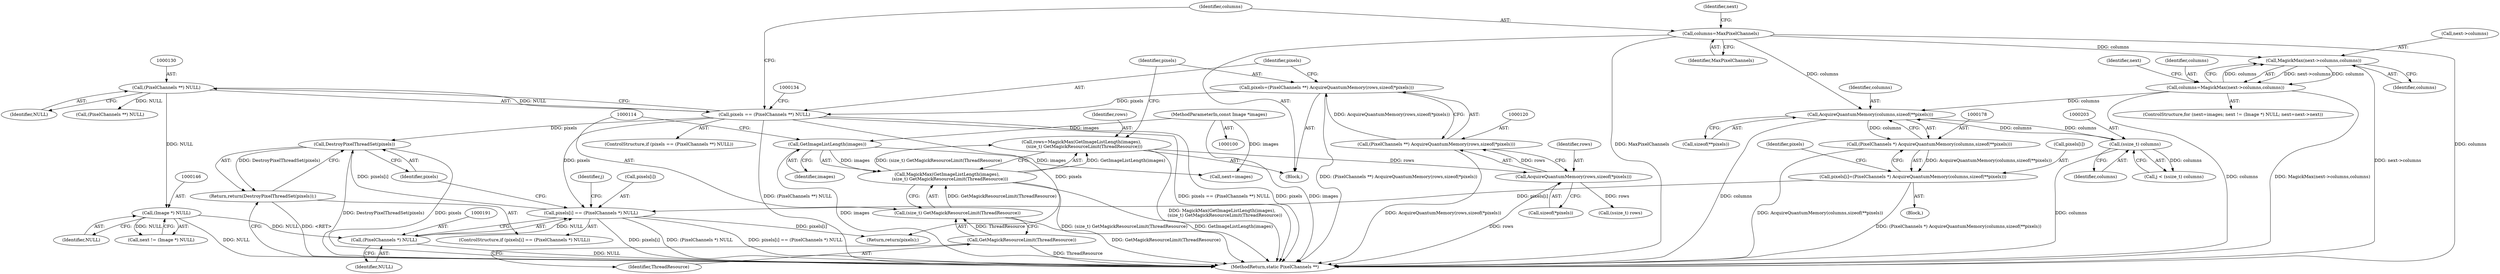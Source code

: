 digraph "0_ImageMagick6_025e77fcb2f45b21689931ba3bf74eac153afa48@API" {
"1000194" [label="(Call,DestroyPixelThreadSet(pixels))"];
"1000186" [label="(Call,pixels[i] == (PixelChannels *) NULL)"];
"1000127" [label="(Call,pixels == (PixelChannels **) NULL)"];
"1000117" [label="(Call,pixels=(PixelChannels **) AcquireQuantumMemory(rows,sizeof(*pixels)))"];
"1000119" [label="(Call,(PixelChannels **) AcquireQuantumMemory(rows,sizeof(*pixels)))"];
"1000121" [label="(Call,AcquireQuantumMemory(rows,sizeof(*pixels)))"];
"1000108" [label="(Call,rows=MagickMax(GetImageListLength(images),\n    (size_t) GetMagickResourceLimit(ThreadResource)))"];
"1000110" [label="(Call,MagickMax(GetImageListLength(images),\n    (size_t) GetMagickResourceLimit(ThreadResource)))"];
"1000111" [label="(Call,GetImageListLength(images))"];
"1000101" [label="(MethodParameterIn,const Image *images)"];
"1000113" [label="(Call,(size_t) GetMagickResourceLimit(ThreadResource))"];
"1000115" [label="(Call,GetMagickResourceLimit(ThreadResource))"];
"1000129" [label="(Call,(PixelChannels **) NULL)"];
"1000173" [label="(Call,pixels[i]=(PixelChannels *) AcquireQuantumMemory(columns,sizeof(**pixels)))"];
"1000177" [label="(Call,(PixelChannels *) AcquireQuantumMemory(columns,sizeof(**pixels)))"];
"1000179" [label="(Call,AcquireQuantumMemory(columns,sizeof(**pixels)))"];
"1000153" [label="(Call,columns=MagickMax(next->columns,columns))"];
"1000155" [label="(Call,MagickMax(next->columns,columns))"];
"1000136" [label="(Call,columns=MaxPixelChannels)"];
"1000202" [label="(Call,(ssize_t) columns)"];
"1000190" [label="(Call,(PixelChannels *) NULL)"];
"1000145" [label="(Call,(Image *) NULL)"];
"1000193" [label="(Return,return(DestroyPixelThreadSet(pixels));)"];
"1000137" [label="(Identifier,columns)"];
"1000109" [label="(Identifier,rows)"];
"1000204" [label="(Identifier,columns)"];
"1000171" [label="(Block,)"];
"1000149" [label="(Identifier,next)"];
"1000102" [label="(Block,)"];
"1000121" [label="(Call,AcquireQuantumMemory(rows,sizeof(*pixels)))"];
"1000141" [label="(Identifier,next)"];
"1000126" [label="(ControlStructure,if (pixels == (PixelChannels **) NULL))"];
"1000147" [label="(Identifier,NULL)"];
"1000153" [label="(Call,columns=MagickMax(next->columns,columns))"];
"1000193" [label="(Return,return(DestroyPixelThreadSet(pixels));)"];
"1000202" [label="(Call,(ssize_t) columns)"];
"1000198" [label="(Identifier,j)"];
"1000129" [label="(Call,(PixelChannels **) NULL)"];
"1000156" [label="(Call,next->columns)"];
"1000122" [label="(Identifier,rows)"];
"1000127" [label="(Call,pixels == (PixelChannels **) NULL)"];
"1000229" [label="(Return,return(pixels);)"];
"1000101" [label="(MethodParameterIn,const Image *images)"];
"1000180" [label="(Identifier,columns)"];
"1000118" [label="(Identifier,pixels)"];
"1000177" [label="(Call,(PixelChannels *) AcquireQuantumMemory(columns,sizeof(**pixels)))"];
"1000192" [label="(Identifier,NULL)"];
"1000195" [label="(Identifier,pixels)"];
"1000231" [label="(MethodReturn,static PixelChannels **)"];
"1000119" [label="(Call,(PixelChannels **) AcquireQuantumMemory(rows,sizeof(*pixels)))"];
"1000194" [label="(Call,DestroyPixelThreadSet(pixels))"];
"1000112" [label="(Identifier,images)"];
"1000139" [label="(ControlStructure,for (next=images; next != (Image *) NULL; next=next->next))"];
"1000159" [label="(Identifier,columns)"];
"1000186" [label="(Call,pixels[i] == (PixelChannels *) NULL)"];
"1000190" [label="(Call,(PixelChannels *) NULL)"];
"1000143" [label="(Call,next != (Image *) NULL)"];
"1000115" [label="(Call,GetMagickResourceLimit(ThreadResource))"];
"1000136" [label="(Call,columns=MaxPixelChannels)"];
"1000131" [label="(Identifier,NULL)"];
"1000166" [label="(Call,(ssize_t) rows)"];
"1000188" [label="(Identifier,pixels)"];
"1000187" [label="(Call,pixels[i])"];
"1000200" [label="(Call,j < (ssize_t) columns)"];
"1000128" [label="(Identifier,pixels)"];
"1000173" [label="(Call,pixels[i]=(PixelChannels *) AcquireQuantumMemory(columns,sizeof(**pixels)))"];
"1000123" [label="(Call,sizeof(*pixels))"];
"1000116" [label="(Identifier,ThreadResource)"];
"1000133" [label="(Call,(PixelChannels **) NULL)"];
"1000179" [label="(Call,AcquireQuantumMemory(columns,sizeof(**pixels)))"];
"1000155" [label="(Call,MagickMax(next->columns,columns))"];
"1000138" [label="(Identifier,MaxPixelChannels)"];
"1000113" [label="(Call,(size_t) GetMagickResourceLimit(ThreadResource))"];
"1000111" [label="(Call,GetImageListLength(images))"];
"1000145" [label="(Call,(Image *) NULL)"];
"1000140" [label="(Call,next=images)"];
"1000108" [label="(Call,rows=MagickMax(GetImageListLength(images),\n    (size_t) GetMagickResourceLimit(ThreadResource)))"];
"1000154" [label="(Identifier,columns)"];
"1000117" [label="(Call,pixels=(PixelChannels **) AcquireQuantumMemory(rows,sizeof(*pixels)))"];
"1000181" [label="(Call,sizeof(**pixels))"];
"1000185" [label="(ControlStructure,if (pixels[i] == (PixelChannels *) NULL))"];
"1000174" [label="(Call,pixels[i])"];
"1000110" [label="(Call,MagickMax(GetImageListLength(images),\n    (size_t) GetMagickResourceLimit(ThreadResource)))"];
"1000194" -> "1000193"  [label="AST: "];
"1000194" -> "1000195"  [label="CFG: "];
"1000195" -> "1000194"  [label="AST: "];
"1000193" -> "1000194"  [label="CFG: "];
"1000194" -> "1000231"  [label="DDG: DestroyPixelThreadSet(pixels)"];
"1000194" -> "1000231"  [label="DDG: pixels"];
"1000194" -> "1000193"  [label="DDG: DestroyPixelThreadSet(pixels)"];
"1000186" -> "1000194"  [label="DDG: pixels[i]"];
"1000127" -> "1000194"  [label="DDG: pixels"];
"1000186" -> "1000185"  [label="AST: "];
"1000186" -> "1000190"  [label="CFG: "];
"1000187" -> "1000186"  [label="AST: "];
"1000190" -> "1000186"  [label="AST: "];
"1000195" -> "1000186"  [label="CFG: "];
"1000198" -> "1000186"  [label="CFG: "];
"1000186" -> "1000231"  [label="DDG: pixels[i] == (PixelChannels *) NULL"];
"1000186" -> "1000231"  [label="DDG: pixels[i]"];
"1000186" -> "1000231"  [label="DDG: (PixelChannels *) NULL"];
"1000127" -> "1000186"  [label="DDG: pixels"];
"1000173" -> "1000186"  [label="DDG: pixels[i]"];
"1000190" -> "1000186"  [label="DDG: NULL"];
"1000186" -> "1000229"  [label="DDG: pixels[i]"];
"1000127" -> "1000126"  [label="AST: "];
"1000127" -> "1000129"  [label="CFG: "];
"1000128" -> "1000127"  [label="AST: "];
"1000129" -> "1000127"  [label="AST: "];
"1000134" -> "1000127"  [label="CFG: "];
"1000137" -> "1000127"  [label="CFG: "];
"1000127" -> "1000231"  [label="DDG: (PixelChannels **) NULL"];
"1000127" -> "1000231"  [label="DDG: pixels == (PixelChannels **) NULL"];
"1000127" -> "1000231"  [label="DDG: pixels"];
"1000117" -> "1000127"  [label="DDG: pixels"];
"1000129" -> "1000127"  [label="DDG: NULL"];
"1000127" -> "1000229"  [label="DDG: pixels"];
"1000117" -> "1000102"  [label="AST: "];
"1000117" -> "1000119"  [label="CFG: "];
"1000118" -> "1000117"  [label="AST: "];
"1000119" -> "1000117"  [label="AST: "];
"1000128" -> "1000117"  [label="CFG: "];
"1000117" -> "1000231"  [label="DDG: (PixelChannels **) AcquireQuantumMemory(rows,sizeof(*pixels))"];
"1000119" -> "1000117"  [label="DDG: AcquireQuantumMemory(rows,sizeof(*pixels))"];
"1000119" -> "1000121"  [label="CFG: "];
"1000120" -> "1000119"  [label="AST: "];
"1000121" -> "1000119"  [label="AST: "];
"1000119" -> "1000231"  [label="DDG: AcquireQuantumMemory(rows,sizeof(*pixels))"];
"1000121" -> "1000119"  [label="DDG: rows"];
"1000121" -> "1000123"  [label="CFG: "];
"1000122" -> "1000121"  [label="AST: "];
"1000123" -> "1000121"  [label="AST: "];
"1000121" -> "1000231"  [label="DDG: rows"];
"1000108" -> "1000121"  [label="DDG: rows"];
"1000121" -> "1000166"  [label="DDG: rows"];
"1000108" -> "1000102"  [label="AST: "];
"1000108" -> "1000110"  [label="CFG: "];
"1000109" -> "1000108"  [label="AST: "];
"1000110" -> "1000108"  [label="AST: "];
"1000118" -> "1000108"  [label="CFG: "];
"1000108" -> "1000231"  [label="DDG: MagickMax(GetImageListLength(images),\n    (size_t) GetMagickResourceLimit(ThreadResource))"];
"1000110" -> "1000108"  [label="DDG: GetImageListLength(images)"];
"1000110" -> "1000108"  [label="DDG: (size_t) GetMagickResourceLimit(ThreadResource)"];
"1000110" -> "1000113"  [label="CFG: "];
"1000111" -> "1000110"  [label="AST: "];
"1000113" -> "1000110"  [label="AST: "];
"1000110" -> "1000231"  [label="DDG: (size_t) GetMagickResourceLimit(ThreadResource)"];
"1000110" -> "1000231"  [label="DDG: GetImageListLength(images)"];
"1000111" -> "1000110"  [label="DDG: images"];
"1000113" -> "1000110"  [label="DDG: GetMagickResourceLimit(ThreadResource)"];
"1000111" -> "1000112"  [label="CFG: "];
"1000112" -> "1000111"  [label="AST: "];
"1000114" -> "1000111"  [label="CFG: "];
"1000111" -> "1000231"  [label="DDG: images"];
"1000101" -> "1000111"  [label="DDG: images"];
"1000111" -> "1000140"  [label="DDG: images"];
"1000101" -> "1000100"  [label="AST: "];
"1000101" -> "1000231"  [label="DDG: images"];
"1000101" -> "1000140"  [label="DDG: images"];
"1000113" -> "1000115"  [label="CFG: "];
"1000114" -> "1000113"  [label="AST: "];
"1000115" -> "1000113"  [label="AST: "];
"1000113" -> "1000231"  [label="DDG: GetMagickResourceLimit(ThreadResource)"];
"1000115" -> "1000113"  [label="DDG: ThreadResource"];
"1000115" -> "1000116"  [label="CFG: "];
"1000116" -> "1000115"  [label="AST: "];
"1000115" -> "1000231"  [label="DDG: ThreadResource"];
"1000129" -> "1000131"  [label="CFG: "];
"1000130" -> "1000129"  [label="AST: "];
"1000131" -> "1000129"  [label="AST: "];
"1000129" -> "1000133"  [label="DDG: NULL"];
"1000129" -> "1000145"  [label="DDG: NULL"];
"1000173" -> "1000171"  [label="AST: "];
"1000173" -> "1000177"  [label="CFG: "];
"1000174" -> "1000173"  [label="AST: "];
"1000177" -> "1000173"  [label="AST: "];
"1000188" -> "1000173"  [label="CFG: "];
"1000173" -> "1000231"  [label="DDG: (PixelChannels *) AcquireQuantumMemory(columns,sizeof(**pixels))"];
"1000177" -> "1000173"  [label="DDG: AcquireQuantumMemory(columns,sizeof(**pixels))"];
"1000177" -> "1000179"  [label="CFG: "];
"1000178" -> "1000177"  [label="AST: "];
"1000179" -> "1000177"  [label="AST: "];
"1000177" -> "1000231"  [label="DDG: AcquireQuantumMemory(columns,sizeof(**pixels))"];
"1000179" -> "1000177"  [label="DDG: columns"];
"1000179" -> "1000181"  [label="CFG: "];
"1000180" -> "1000179"  [label="AST: "];
"1000181" -> "1000179"  [label="AST: "];
"1000179" -> "1000231"  [label="DDG: columns"];
"1000153" -> "1000179"  [label="DDG: columns"];
"1000136" -> "1000179"  [label="DDG: columns"];
"1000202" -> "1000179"  [label="DDG: columns"];
"1000179" -> "1000202"  [label="DDG: columns"];
"1000153" -> "1000139"  [label="AST: "];
"1000153" -> "1000155"  [label="CFG: "];
"1000154" -> "1000153"  [label="AST: "];
"1000155" -> "1000153"  [label="AST: "];
"1000149" -> "1000153"  [label="CFG: "];
"1000153" -> "1000231"  [label="DDG: columns"];
"1000153" -> "1000231"  [label="DDG: MagickMax(next->columns,columns)"];
"1000155" -> "1000153"  [label="DDG: next->columns"];
"1000155" -> "1000153"  [label="DDG: columns"];
"1000153" -> "1000155"  [label="DDG: columns"];
"1000155" -> "1000159"  [label="CFG: "];
"1000156" -> "1000155"  [label="AST: "];
"1000159" -> "1000155"  [label="AST: "];
"1000155" -> "1000231"  [label="DDG: next->columns"];
"1000136" -> "1000155"  [label="DDG: columns"];
"1000136" -> "1000102"  [label="AST: "];
"1000136" -> "1000138"  [label="CFG: "];
"1000137" -> "1000136"  [label="AST: "];
"1000138" -> "1000136"  [label="AST: "];
"1000141" -> "1000136"  [label="CFG: "];
"1000136" -> "1000231"  [label="DDG: columns"];
"1000136" -> "1000231"  [label="DDG: MaxPixelChannels"];
"1000202" -> "1000200"  [label="AST: "];
"1000202" -> "1000204"  [label="CFG: "];
"1000203" -> "1000202"  [label="AST: "];
"1000204" -> "1000202"  [label="AST: "];
"1000200" -> "1000202"  [label="CFG: "];
"1000202" -> "1000231"  [label="DDG: columns"];
"1000202" -> "1000200"  [label="DDG: columns"];
"1000190" -> "1000192"  [label="CFG: "];
"1000191" -> "1000190"  [label="AST: "];
"1000192" -> "1000190"  [label="AST: "];
"1000190" -> "1000231"  [label="DDG: NULL"];
"1000145" -> "1000190"  [label="DDG: NULL"];
"1000145" -> "1000143"  [label="AST: "];
"1000145" -> "1000147"  [label="CFG: "];
"1000146" -> "1000145"  [label="AST: "];
"1000147" -> "1000145"  [label="AST: "];
"1000143" -> "1000145"  [label="CFG: "];
"1000145" -> "1000231"  [label="DDG: NULL"];
"1000145" -> "1000143"  [label="DDG: NULL"];
"1000193" -> "1000185"  [label="AST: "];
"1000231" -> "1000193"  [label="CFG: "];
"1000193" -> "1000231"  [label="DDG: <RET>"];
}
